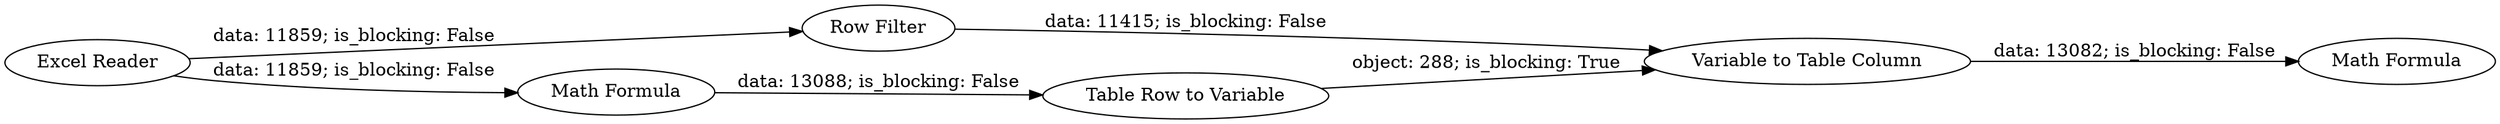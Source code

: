 digraph {
	"9026887176499904163_6" [label="Row Filter"]
	"9026887176499904163_10" [label="Math Formula"]
	"9026887176499904163_8" [label="Variable to Table Column"]
	"9026887176499904163_4" [label="Excel Reader"]
	"9026887176499904163_5" [label="Math Formula"]
	"9026887176499904163_9" [label="Table Row to Variable"]
	"9026887176499904163_9" -> "9026887176499904163_8" [label="object: 288; is_blocking: True"]
	"9026887176499904163_8" -> "9026887176499904163_10" [label="data: 13082; is_blocking: False"]
	"9026887176499904163_5" -> "9026887176499904163_9" [label="data: 13088; is_blocking: False"]
	"9026887176499904163_4" -> "9026887176499904163_6" [label="data: 11859; is_blocking: False"]
	"9026887176499904163_4" -> "9026887176499904163_5" [label="data: 11859; is_blocking: False"]
	"9026887176499904163_6" -> "9026887176499904163_8" [label="data: 11415; is_blocking: False"]
	rankdir=LR
}
